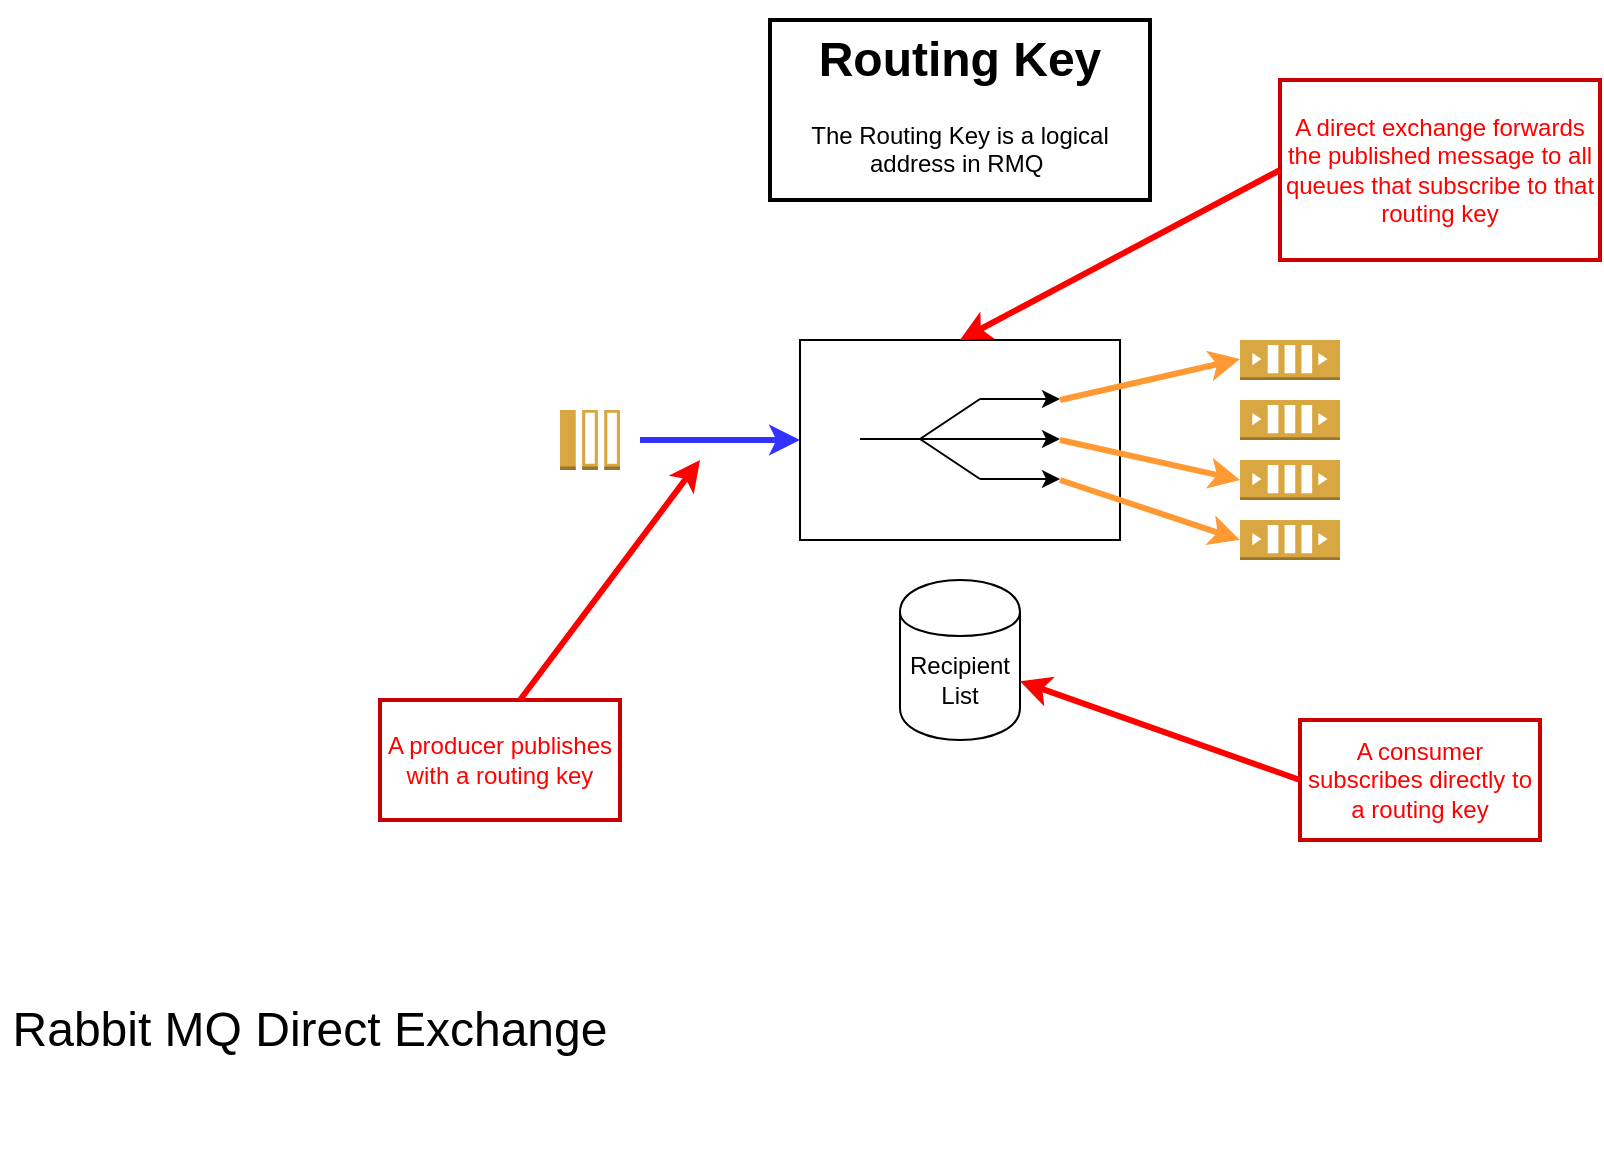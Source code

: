 <mxfile version="13.0.3" type="device"><diagram id="tsO8Nc9V5AiV2zkZjRJd" name="Page-1"><mxGraphModel dx="2066" dy="1265" grid="1" gridSize="10" guides="1" tooltips="1" connect="1" arrows="1" fold="1" page="1" pageScale="1" pageWidth="1169" pageHeight="827" math="0" shadow="0"><root><mxCell id="0"/><mxCell id="1" parent="0"/><mxCell id="amccXzPAaUp2grXkiEIp-2" value="" style="rounded=0;whiteSpace=wrap;html=1;" vertex="1" parent="1"><mxGeometry x="480" y="340" width="160" height="100" as="geometry"/></mxCell><mxCell id="amccXzPAaUp2grXkiEIp-4" value="" style="endArrow=none;html=1;" edge="1" parent="1"><mxGeometry width="50" height="50" relative="1" as="geometry"><mxPoint x="510" y="389.5" as="sourcePoint"/><mxPoint x="540" y="389.5" as="targetPoint"/></mxGeometry></mxCell><mxCell id="amccXzPAaUp2grXkiEIp-5" value="" style="endArrow=none;html=1;" edge="1" parent="1"><mxGeometry width="50" height="50" relative="1" as="geometry"><mxPoint x="540" y="389.5" as="sourcePoint"/><mxPoint x="570" y="369.5" as="targetPoint"/></mxGeometry></mxCell><mxCell id="amccXzPAaUp2grXkiEIp-7" value="" style="endArrow=none;html=1;" edge="1" parent="1"><mxGeometry width="50" height="50" relative="1" as="geometry"><mxPoint x="540" y="389.5" as="sourcePoint"/><mxPoint x="570" y="389.5" as="targetPoint"/></mxGeometry></mxCell><mxCell id="amccXzPAaUp2grXkiEIp-8" value="" style="endArrow=none;html=1;" edge="1" parent="1"><mxGeometry width="50" height="50" relative="1" as="geometry"><mxPoint x="570" y="409.5" as="sourcePoint"/><mxPoint x="540" y="389.5" as="targetPoint"/></mxGeometry></mxCell><mxCell id="amccXzPAaUp2grXkiEIp-10" value="" style="endArrow=classic;html=1;" edge="1" parent="1"><mxGeometry width="50" height="50" relative="1" as="geometry"><mxPoint x="570" y="369.5" as="sourcePoint"/><mxPoint x="610" y="369.5" as="targetPoint"/></mxGeometry></mxCell><mxCell id="amccXzPAaUp2grXkiEIp-11" value="" style="endArrow=classic;html=1;" edge="1" parent="1"><mxGeometry width="50" height="50" relative="1" as="geometry"><mxPoint x="570" y="389.5" as="sourcePoint"/><mxPoint x="610" y="389.5" as="targetPoint"/></mxGeometry></mxCell><mxCell id="amccXzPAaUp2grXkiEIp-12" value="" style="endArrow=classic;html=1;" edge="1" parent="1"><mxGeometry width="50" height="50" relative="1" as="geometry"><mxPoint x="570" y="409.5" as="sourcePoint"/><mxPoint x="610" y="409.5" as="targetPoint"/></mxGeometry></mxCell><mxCell id="amccXzPAaUp2grXkiEIp-13" value="" style="shape=cylinder;whiteSpace=wrap;html=1;boundedLbl=1;backgroundOutline=1;" vertex="1" parent="1"><mxGeometry x="530" y="460" width="60" height="80" as="geometry"/></mxCell><mxCell id="amccXzPAaUp2grXkiEIp-15" value="" style="outlineConnect=0;dashed=0;verticalLabelPosition=bottom;verticalAlign=top;align=center;html=1;shape=mxgraph.aws3.queue;fillColor=#D9A741;gradientColor=none;" vertex="1" parent="1"><mxGeometry x="700" y="340" width="50" height="20" as="geometry"/></mxCell><mxCell id="amccXzPAaUp2grXkiEIp-17" value="" style="outlineConnect=0;dashed=0;verticalLabelPosition=bottom;verticalAlign=top;align=center;html=1;shape=mxgraph.aws3.queue;fillColor=#D9A741;gradientColor=none;" vertex="1" parent="1"><mxGeometry x="700" y="370" width="50" height="20" as="geometry"/></mxCell><mxCell id="amccXzPAaUp2grXkiEIp-18" value="" style="outlineConnect=0;dashed=0;verticalLabelPosition=bottom;verticalAlign=top;align=center;html=1;shape=mxgraph.aws3.queue;fillColor=#D9A741;gradientColor=none;" vertex="1" parent="1"><mxGeometry x="700" y="400" width="50" height="20" as="geometry"/></mxCell><mxCell id="amccXzPAaUp2grXkiEIp-19" value="" style="outlineConnect=0;dashed=0;verticalLabelPosition=bottom;verticalAlign=top;align=center;html=1;shape=mxgraph.aws3.queue;fillColor=#D9A741;gradientColor=none;" vertex="1" parent="1"><mxGeometry x="700" y="430" width="50" height="20" as="geometry"/></mxCell><mxCell id="amccXzPAaUp2grXkiEIp-22" value="" style="outlineConnect=0;dashed=0;verticalLabelPosition=bottom;verticalAlign=top;align=center;html=1;shape=mxgraph.aws3.message;fillColor=#D9A741;gradientColor=none;" vertex="1" parent="1"><mxGeometry x="360" y="375" width="30" height="30" as="geometry"/></mxCell><mxCell id="amccXzPAaUp2grXkiEIp-23" value="" style="endArrow=classic;html=1;entryX=0;entryY=0.5;entryDx=0;entryDy=0;strokeColor=#3333FF;strokeWidth=3;" edge="1" parent="1" target="amccXzPAaUp2grXkiEIp-2"><mxGeometry width="50" height="50" relative="1" as="geometry"><mxPoint x="400" y="390" as="sourcePoint"/><mxPoint x="450" y="340" as="targetPoint"/></mxGeometry></mxCell><mxCell id="amccXzPAaUp2grXkiEIp-25" value="" style="endArrow=classic;html=1;entryX=0;entryY=0.5;entryDx=0;entryDy=0;strokeColor=#FF9933;strokeWidth=3;" edge="1" parent="1"><mxGeometry width="50" height="50" relative="1" as="geometry"><mxPoint x="610" y="370" as="sourcePoint"/><mxPoint x="700" y="349.5" as="targetPoint"/></mxGeometry></mxCell><mxCell id="amccXzPAaUp2grXkiEIp-26" value="" style="endArrow=classic;html=1;entryX=0;entryY=0.5;entryDx=0;entryDy=0;strokeColor=#FF9933;strokeWidth=3;entryPerimeter=0;" edge="1" parent="1" target="amccXzPAaUp2grXkiEIp-18"><mxGeometry width="50" height="50" relative="1" as="geometry"><mxPoint x="610" y="390" as="sourcePoint"/><mxPoint x="700" y="369.5" as="targetPoint"/></mxGeometry></mxCell><mxCell id="amccXzPAaUp2grXkiEIp-28" value="" style="endArrow=classic;html=1;entryX=0;entryY=0.5;entryDx=0;entryDy=0;strokeColor=#FF9933;strokeWidth=3;entryPerimeter=0;" edge="1" parent="1" target="amccXzPAaUp2grXkiEIp-19"><mxGeometry width="50" height="50" relative="1" as="geometry"><mxPoint x="610" y="410" as="sourcePoint"/><mxPoint x="730" y="379.5" as="targetPoint"/></mxGeometry></mxCell><mxCell id="amccXzPAaUp2grXkiEIp-29" value="Recipient List" style="text;html=1;strokeColor=none;fillColor=none;align=center;verticalAlign=middle;whiteSpace=wrap;rounded=0;" vertex="1" parent="1"><mxGeometry x="540" y="500" width="40" height="20" as="geometry"/></mxCell><mxCell id="amccXzPAaUp2grXkiEIp-31" value="&lt;h1&gt;Routing Key&lt;/h1&gt;&lt;p&gt;The Routing Key is a logical address in RMQ&amp;nbsp;&lt;/p&gt;" style="text;html=1;strokeColor=#000000;fillColor=none;spacing=5;spacingTop=-20;whiteSpace=wrap;overflow=hidden;rounded=0;align=center;strokeWidth=2;" vertex="1" parent="1"><mxGeometry x="465" y="180" width="190" height="90" as="geometry"/></mxCell><mxCell id="amccXzPAaUp2grXkiEIp-32" value="&lt;font style=&quot;font-size: 24px&quot;&gt;Rabbit MQ Direct Exchange&lt;/font&gt;" style="text;html=1;strokeColor=none;fillColor=none;align=center;verticalAlign=middle;whiteSpace=wrap;rounded=0;" vertex="1" parent="1"><mxGeometry x="80" y="620" width="310" height="130" as="geometry"/></mxCell><mxCell id="amccXzPAaUp2grXkiEIp-36" value="&lt;font color=&quot;#ff0000&quot;&gt;A consumer subscribes directly to a routing key&lt;/font&gt;" style="rounded=0;whiteSpace=wrap;html=1;strokeColor=#CC0000;strokeWidth=2;" vertex="1" parent="1"><mxGeometry x="730" y="530" width="120" height="60" as="geometry"/></mxCell><mxCell id="amccXzPAaUp2grXkiEIp-37" value="" style="endArrow=classic;html=1;strokeColor=#FF0000;strokeWidth=3;exitX=0;exitY=0.5;exitDx=0;exitDy=0;" edge="1" parent="1" source="amccXzPAaUp2grXkiEIp-36" target="amccXzPAaUp2grXkiEIp-13"><mxGeometry width="50" height="50" relative="1" as="geometry"><mxPoint x="730" y="530" as="sourcePoint"/><mxPoint x="780" y="480" as="targetPoint"/></mxGeometry></mxCell><mxCell id="amccXzPAaUp2grXkiEIp-38" value="&lt;font color=&quot;#ff0000&quot;&gt;A producer publishes with a routing key&lt;/font&gt;" style="rounded=0;whiteSpace=wrap;html=1;strokeColor=#CC0000;strokeWidth=2;" vertex="1" parent="1"><mxGeometry x="270" y="520" width="120" height="60" as="geometry"/></mxCell><mxCell id="amccXzPAaUp2grXkiEIp-39" value="" style="endArrow=classic;html=1;strokeColor=#FF0000;strokeWidth=3;exitX=0;exitY=0.5;exitDx=0;exitDy=0;" edge="1" parent="1"><mxGeometry width="50" height="50" relative="1" as="geometry"><mxPoint x="340" y="520" as="sourcePoint"/><mxPoint x="430" y="400" as="targetPoint"/></mxGeometry></mxCell><mxCell id="amccXzPAaUp2grXkiEIp-40" value="&lt;font color=&quot;#ff0000&quot;&gt;A direct exchange forwards the published message to all queues that subscribe to that routing key&lt;/font&gt;" style="rounded=0;whiteSpace=wrap;html=1;strokeColor=#CC0000;strokeWidth=2;" vertex="1" parent="1"><mxGeometry x="720" y="210" width="160" height="90" as="geometry"/></mxCell><mxCell id="amccXzPAaUp2grXkiEIp-41" value="" style="endArrow=classic;html=1;strokeColor=#FF0000;strokeWidth=3;exitX=0;exitY=0.5;exitDx=0;exitDy=0;" edge="1" parent="1" source="amccXzPAaUp2grXkiEIp-40"><mxGeometry width="50" height="50" relative="1" as="geometry"><mxPoint x="350" y="530" as="sourcePoint"/><mxPoint x="560" y="340" as="targetPoint"/></mxGeometry></mxCell></root></mxGraphModel></diagram></mxfile>
